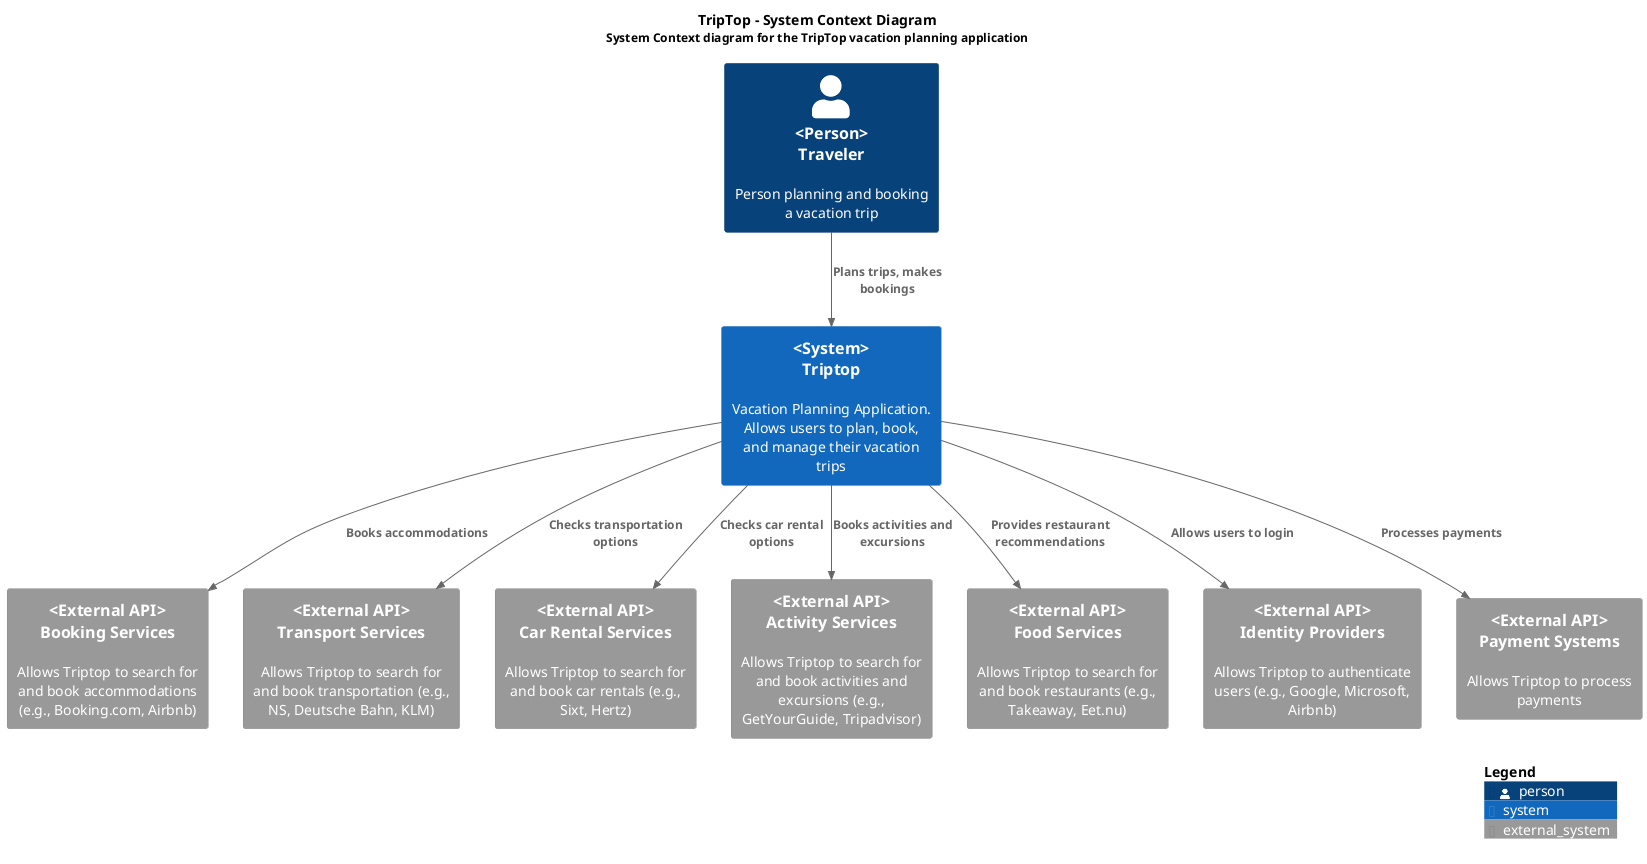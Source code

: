 @startuml

title
TripTop - System Context Diagram
<font size="12">System Context diagram for the TripTop vacation planning application</font>
end title

!include <C4/C4_Context>
!include <C4/C4_Container>

'LAYOUT_WITH_LEGEND()

' People/Actors
Person(traveler, "<Person>\nTraveler", "Person planning and booking a vacation trip")

' Systems
System(triptop, "<System>\nTriptop", "Vacation Planning Application. Allows users to plan, book, and manage their vacation trips")

' External Systems
System_Ext(bookingService, "<External API>\nBooking Services", "Allows Triptop to search for and book accommodations (e.g., Booking.com, Airbnb)")
System_Ext(transportService, "<External API>\nTransport Services", "Allows Triptop to search for and book transportation (e.g., NS, Deutsche Bahn, KLM)")
System_Ext(carRentalService, "<External API>\nCar Rental Services", "Allows Triptop to search for and book car rentals (e.g., Sixt, Hertz)")
System_Ext(activityService, "<External API>\nActivity Services", "Allows Triptop to search for and book activities and excursions (e.g., GetYourGuide, Tripadvisor)")
System_Ext(foodService, "<External API>\nFood Services", "Allows Triptop to search for and book restaurants (e.g., Takeaway, Eet.nu)")
System_Ext(identityProvider, "<External API>\nIdentity Providers", "Allows Triptop to authenticate users (e.g., Google, Microsoft, Airbnb)")
System_Ext(paymentSystem, "<External API>\nPayment Systems", "Allows Triptop to process payments")

' Relationships
Rel(traveler, triptop, "Plans trips, makes bookings")
Rel(triptop, bookingService, "Books accommodations")
Rel(triptop, transportService, "Checks transportation options")
Rel(triptop, carRentalService, "Checks car rental options")
Rel(triptop, activityService, "Books activities and excursions")
Rel(triptop, foodService, "Provides restaurant recommendations")
Rel(triptop, identityProvider, "Allows users to login")
Rel(triptop, paymentSystem, "Processes payments")

SHOW_LEGEND()

@enduml